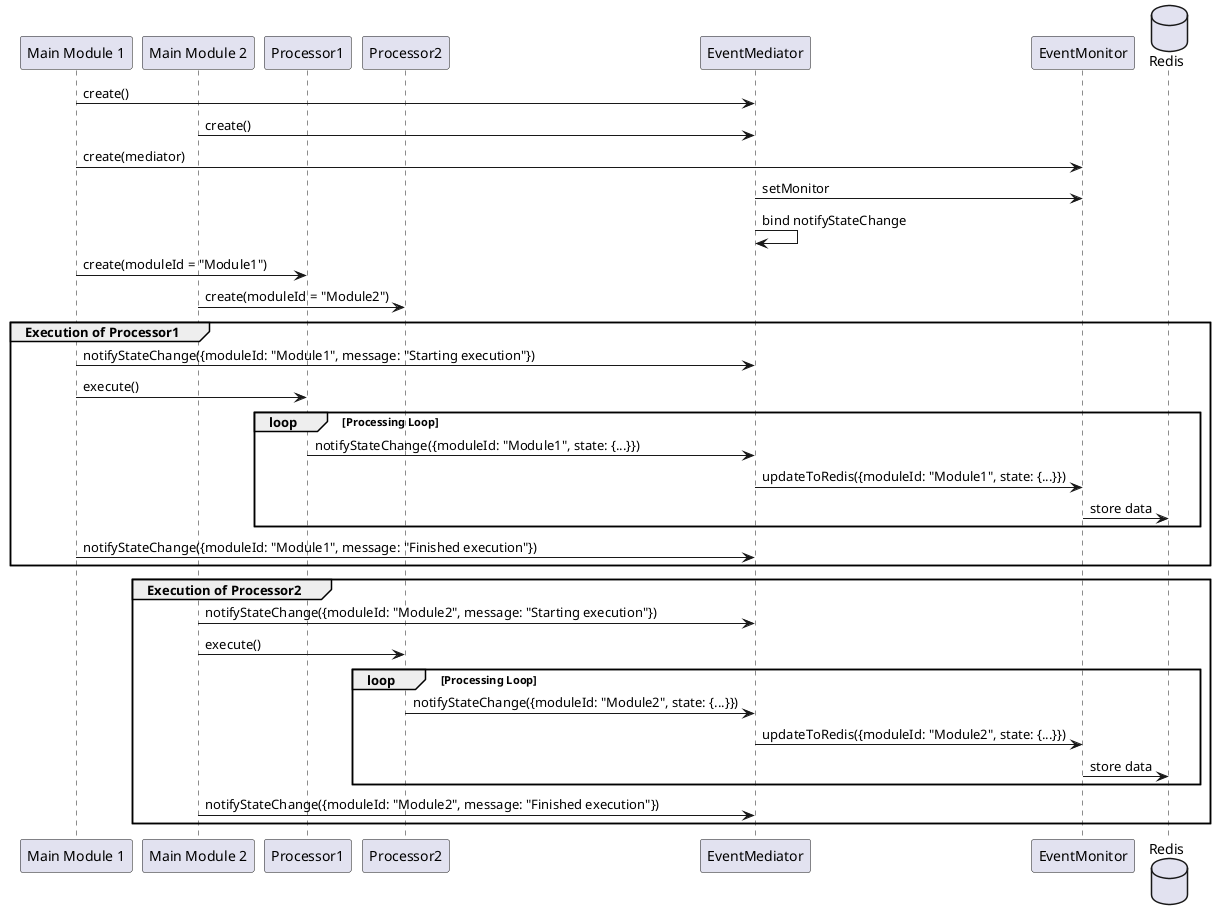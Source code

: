 @startuml

participant Main1 as "Main Module 1"
participant Main2 as "Main Module 2"
participant SuccessFailureProcessor as "Processor1"
participant RandomEventProcessor as "Processor2"
participant EventMediator
participant EventMonitor
database Redis

Main1 -> EventMediator : create()
Main2 -> EventMediator : create()

Main1 -> EventMonitor : create(mediator)
EventMediator -> EventMonitor : setMonitor
EventMediator -> EventMediator : bind notifyStateChange

Main1 -> SuccessFailureProcessor : create(moduleId = "Module1")
Main2 -> RandomEventProcessor : create(moduleId = "Module2")

group Execution of Processor1
    Main1 -> EventMediator : notifyStateChange({moduleId: "Module1", message: "Starting execution"})
    Main1 -> SuccessFailureProcessor : execute()
    loop Processing Loop
        SuccessFailureProcessor -> EventMediator : notifyStateChange({moduleId: "Module1", state: {...}})
        EventMediator -> EventMonitor : updateToRedis({moduleId: "Module1", state: {...}})
        EventMonitor -> Redis : store data
    end
    Main1 -> EventMediator : notifyStateChange({moduleId: "Module1", message: "Finished execution"})
end

group Execution of Processor2
    Main2 -> EventMediator : notifyStateChange({moduleId: "Module2", message: "Starting execution"})
    Main2 -> RandomEventProcessor : execute()
    loop Processing Loop
        RandomEventProcessor -> EventMediator : notifyStateChange({moduleId: "Module2", state: {...}})
        EventMediator -> EventMonitor : updateToRedis({moduleId: "Module2", state: {...}})
        EventMonitor -> Redis : store data
    end
    Main2 -> EventMediator : notifyStateChange({moduleId: "Module2", message: "Finished execution"})
end

@enduml
